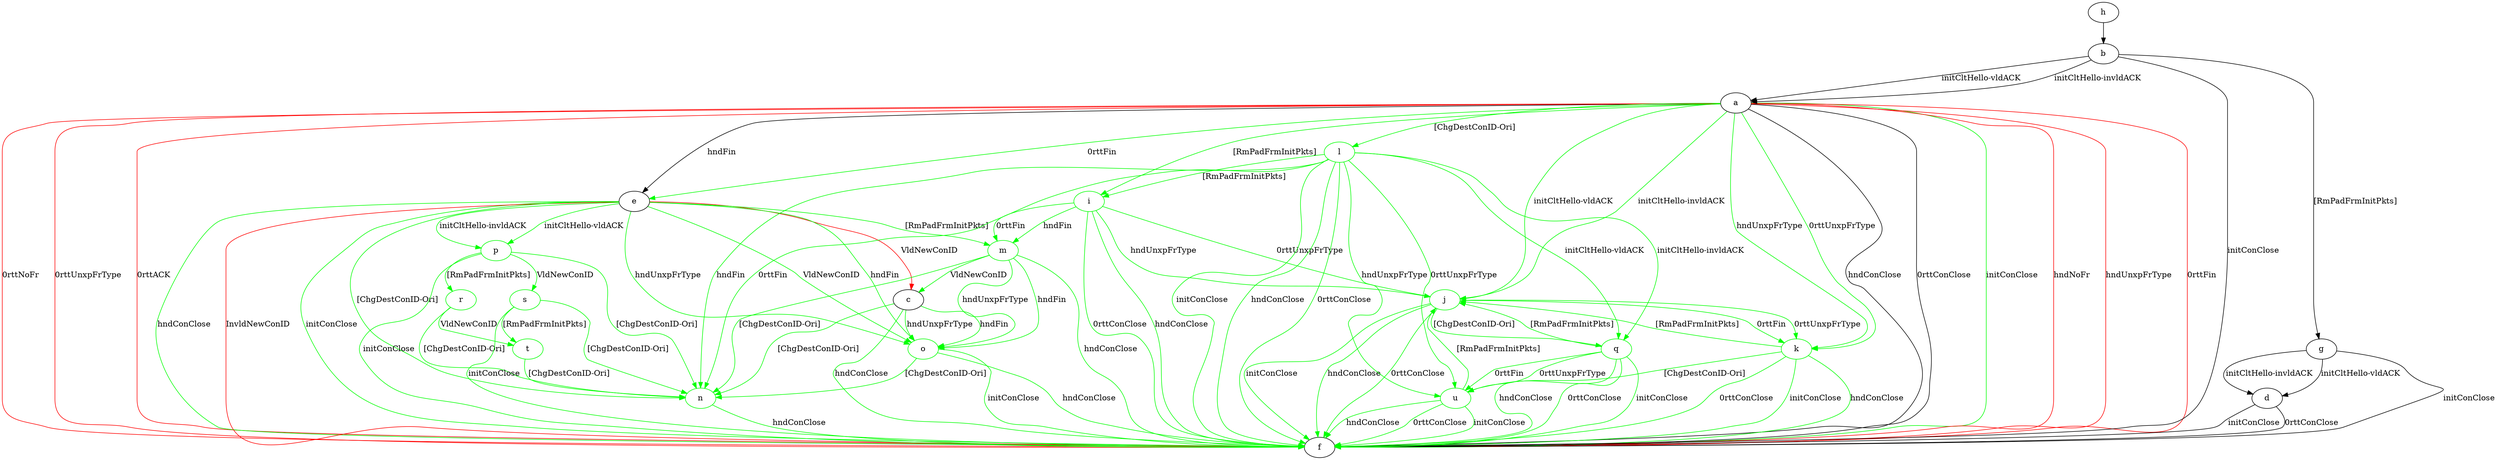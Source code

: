 digraph "" {
	a -> e	[key=0,
		label="hndFin "];
	a -> e	[key=1,
		color=green,
		label="0rttFin "];
	a -> f	[key=0,
		label="hndConClose "];
	a -> f	[key=1,
		label="0rttConClose "];
	a -> f	[key=2,
		color=green,
		label="initConClose "];
	a -> f	[key=3,
		color=red,
		label="hndNoFr "];
	a -> f	[key=4,
		color=red,
		label="hndUnxpFrType "];
	a -> f	[key=5,
		color=red,
		label="0rttFin "];
	a -> f	[key=6,
		color=red,
		label="0rttNoFr "];
	a -> f	[key=7,
		color=red,
		label="0rttUnxpFrType "];
	a -> f	[key=8,
		color=red,
		label="0rttACK "];
	i	[color=green];
	a -> i	[key=0,
		color=green,
		label="[RmPadFrmInitPkts] "];
	j	[color=green];
	a -> j	[key=0,
		color=green,
		label="initCltHello-vldACK "];
	a -> j	[key=1,
		color=green,
		label="initCltHello-invldACK "];
	k	[color=green];
	a -> k	[key=0,
		color=green,
		label="hndUnxpFrType "];
	a -> k	[key=1,
		color=green,
		label="0rttUnxpFrType "];
	l	[color=green];
	a -> l	[key=0,
		color=green,
		label="[ChgDestConID-Ori] "];
	b -> a	[key=0,
		label="initCltHello-vldACK "];
	b -> a	[key=1,
		label="initCltHello-invldACK "];
	b -> f	[key=0,
		label="initConClose "];
	b -> g	[key=0,
		label="[RmPadFrmInitPkts] "];
	c -> f	[key=0,
		color=green,
		label="hndConClose "];
	n	[color=green];
	c -> n	[key=0,
		color=green,
		label="[ChgDestConID-Ori] "];
	o	[color=green];
	c -> o	[key=0,
		color=green,
		label="hndFin "];
	c -> o	[key=1,
		color=green,
		label="hndUnxpFrType "];
	d -> f	[key=0,
		label="initConClose "];
	d -> f	[key=1,
		label="0rttConClose "];
	e -> c	[key=0,
		color=red,
		label="VldNewConID "];
	e -> f	[key=0,
		color=green,
		label="initConClose "];
	e -> f	[key=1,
		color=green,
		label="hndConClose "];
	e -> f	[key=2,
		color=red,
		label="InvldNewConID "];
	m	[color=green];
	e -> m	[key=0,
		color=green,
		label="[RmPadFrmInitPkts] "];
	e -> n	[key=0,
		color=green,
		label="[ChgDestConID-Ori] "];
	e -> o	[key=0,
		color=green,
		label="hndFin "];
	e -> o	[key=1,
		color=green,
		label="hndUnxpFrType "];
	e -> o	[key=2,
		color=green,
		label="VldNewConID "];
	p	[color=green];
	e -> p	[key=0,
		color=green,
		label="initCltHello-vldACK "];
	e -> p	[key=1,
		color=green,
		label="initCltHello-invldACK "];
	g -> d	[key=0,
		label="initCltHello-vldACK "];
	g -> d	[key=1,
		label="initCltHello-invldACK "];
	g -> f	[key=0,
		label="initConClose "];
	h -> b	[key=0];
	i -> f	[key=0,
		color=green,
		label="hndConClose "];
	i -> f	[key=1,
		color=green,
		label="0rttConClose "];
	i -> j	[key=0,
		color=green,
		label="hndUnxpFrType "];
	i -> j	[key=1,
		color=green,
		label="0rttUnxpFrType "];
	i -> m	[key=0,
		color=green,
		label="hndFin "];
	i -> m	[key=1,
		color=green,
		label="0rttFin "];
	j -> f	[key=0,
		color=green,
		label="initConClose "];
	j -> f	[key=1,
		color=green,
		label="hndConClose "];
	j -> f	[key=2,
		color=green,
		label="0rttConClose "];
	j -> k	[key=0,
		color=green,
		label="0rttFin "];
	j -> k	[key=1,
		color=green,
		label="0rttUnxpFrType "];
	q	[color=green];
	j -> q	[key=0,
		color=green,
		label="[ChgDestConID-Ori] "];
	k -> f	[key=0,
		color=green,
		label="initConClose "];
	k -> f	[key=1,
		color=green,
		label="hndConClose "];
	k -> f	[key=2,
		color=green,
		label="0rttConClose "];
	k -> j	[key=0,
		color=green,
		label="[RmPadFrmInitPkts] "];
	u	[color=green];
	k -> u	[key=0,
		color=green,
		label="[ChgDestConID-Ori] "];
	l -> f	[key=0,
		color=green,
		label="initConClose "];
	l -> f	[key=1,
		color=green,
		label="hndConClose "];
	l -> f	[key=2,
		color=green,
		label="0rttConClose "];
	l -> i	[key=0,
		color=green,
		label="[RmPadFrmInitPkts] "];
	l -> n	[key=0,
		color=green,
		label="hndFin "];
	l -> n	[key=1,
		color=green,
		label="0rttFin "];
	l -> q	[key=0,
		color=green,
		label="initCltHello-vldACK "];
	l -> q	[key=1,
		color=green,
		label="initCltHello-invldACK "];
	l -> u	[key=0,
		color=green,
		label="hndUnxpFrType "];
	l -> u	[key=1,
		color=green,
		label="0rttUnxpFrType "];
	m -> c	[key=0,
		color=green,
		label="VldNewConID "];
	m -> f	[key=0,
		color=green,
		label="hndConClose "];
	m -> n	[key=0,
		color=green,
		label="[ChgDestConID-Ori] "];
	m -> o	[key=0,
		color=green,
		label="hndFin "];
	m -> o	[key=1,
		color=green,
		label="hndUnxpFrType "];
	n -> f	[key=0,
		color=green,
		label="hndConClose "];
	o -> f	[key=0,
		color=green,
		label="initConClose "];
	o -> f	[key=1,
		color=green,
		label="hndConClose "];
	o -> n	[key=0,
		color=green,
		label="[ChgDestConID-Ori] "];
	p -> f	[key=0,
		color=green,
		label="initConClose "];
	p -> n	[key=0,
		color=green,
		label="[ChgDestConID-Ori] "];
	r	[color=green];
	p -> r	[key=0,
		color=green,
		label="[RmPadFrmInitPkts] "];
	s	[color=green];
	p -> s	[key=0,
		color=green,
		label="VldNewConID "];
	q -> f	[key=0,
		color=green,
		label="initConClose "];
	q -> f	[key=1,
		color=green,
		label="hndConClose "];
	q -> f	[key=2,
		color=green,
		label="0rttConClose "];
	q -> j	[key=0,
		color=green,
		label="[RmPadFrmInitPkts] "];
	q -> u	[key=0,
		color=green,
		label="0rttFin "];
	q -> u	[key=1,
		color=green,
		label="0rttUnxpFrType "];
	r -> n	[key=0,
		color=green,
		label="[ChgDestConID-Ori] "];
	t	[color=green];
	r -> t	[key=0,
		color=green,
		label="VldNewConID "];
	s -> f	[key=0,
		color=green,
		label="initConClose "];
	s -> n	[key=0,
		color=green,
		label="[ChgDestConID-Ori] "];
	s -> t	[key=0,
		color=green,
		label="[RmPadFrmInitPkts] "];
	t -> n	[key=0,
		color=green,
		label="[ChgDestConID-Ori] "];
	u -> f	[key=0,
		color=green,
		label="initConClose "];
	u -> f	[key=1,
		color=green,
		label="hndConClose "];
	u -> f	[key=2,
		color=green,
		label="0rttConClose "];
	u -> j	[key=0,
		color=green,
		label="[RmPadFrmInitPkts] "];
}
